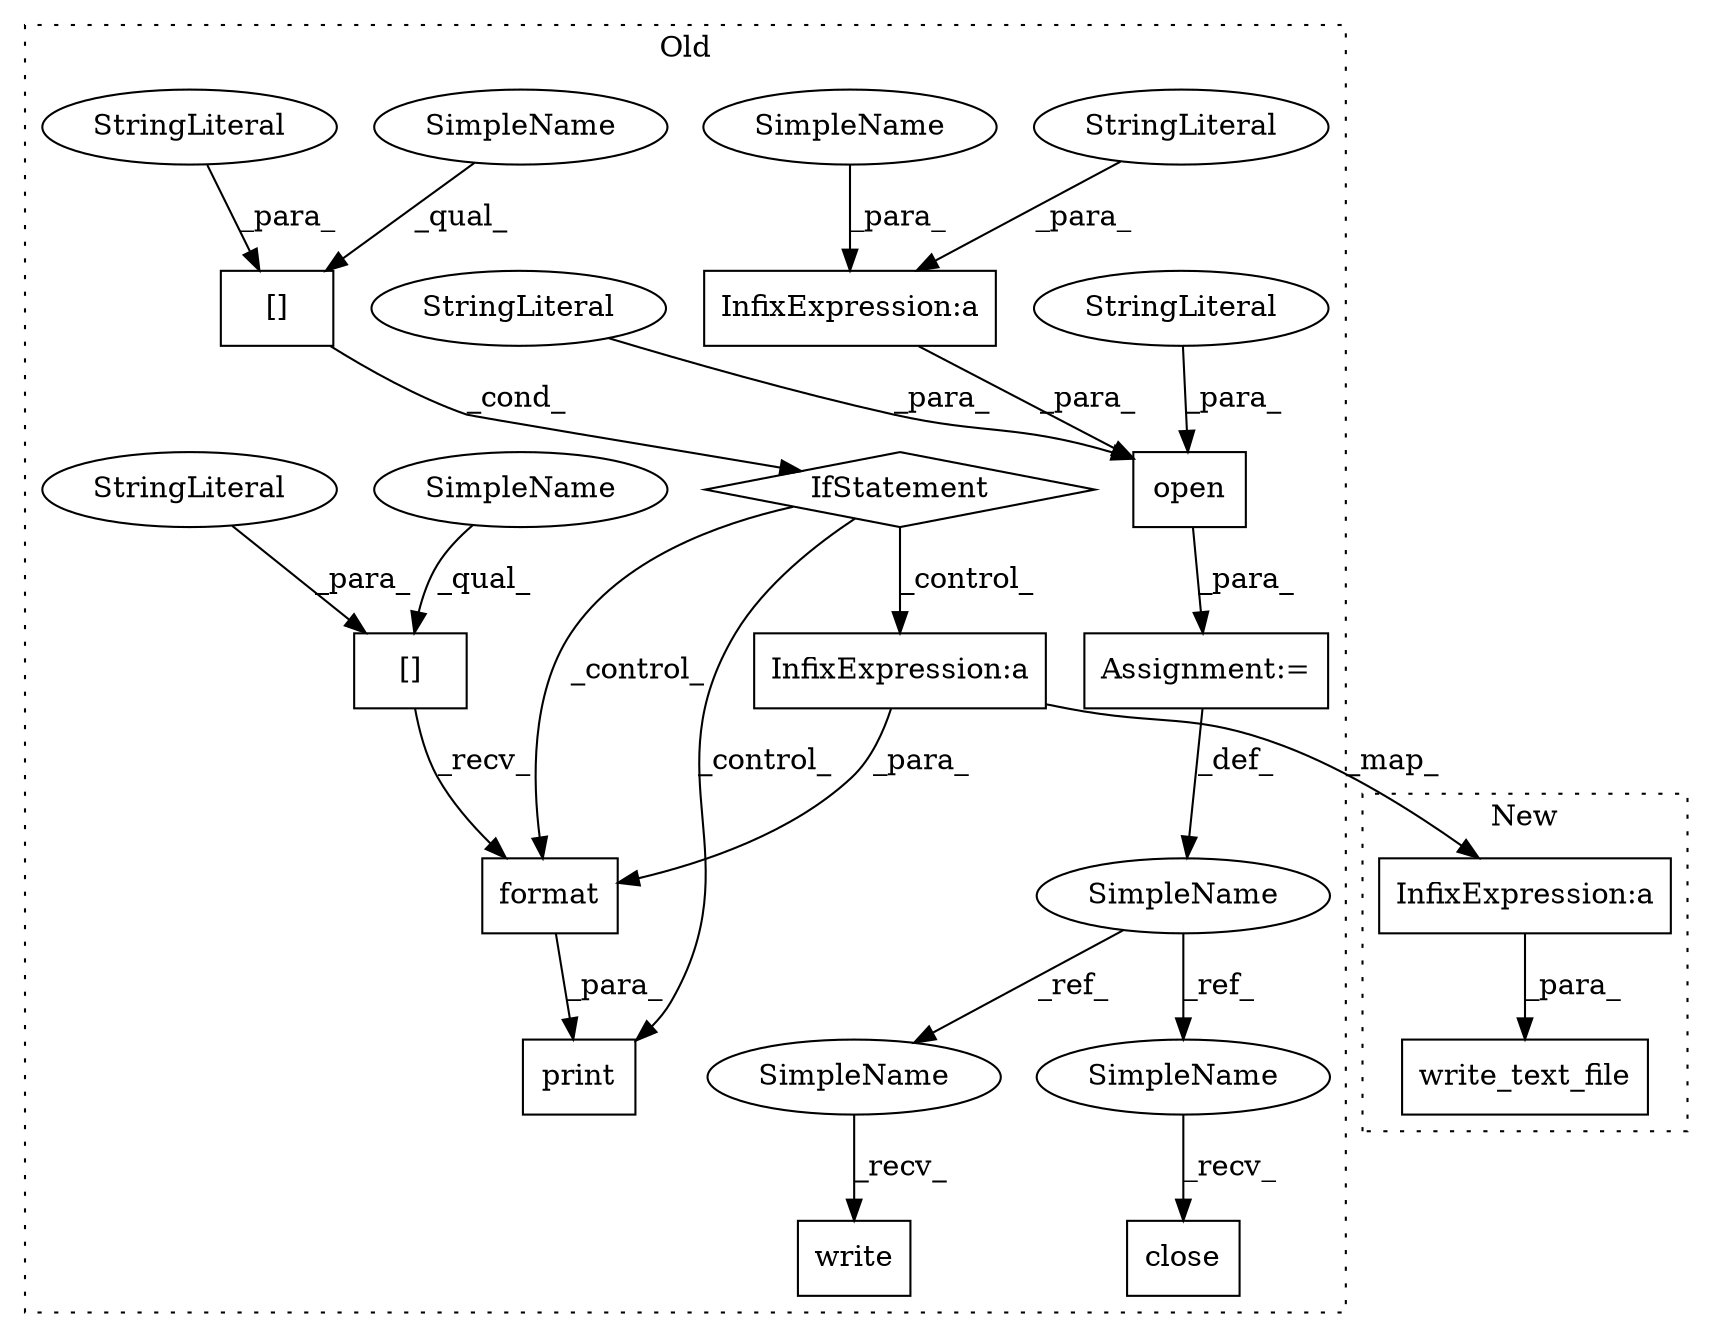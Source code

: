 digraph G {
subgraph cluster0 {
1 [label="close" a="32" s="21367" l="7" shape="box"];
3 [label="Assignment:=" a="7" s="21294" l="1" shape="box"];
4 [label="write" a="32" s="21347,21356" l="6,1" shape="box"];
5 [label="SimpleName" a="42" s="21291" l="3" shape="ellipse"];
6 [label="open" a="32" s="21302,21336" l="5,1" shape="box"];
7 [label="StringLiteral" a="45" s="21325" l="3" shape="ellipse"];
8 [label="StringLiteral" a="45" s="21329" l="7" shape="ellipse"];
9 [label="InfixExpression:a" a="27" s="21315" l="3" shape="box"];
10 [label="InfixExpression:a" a="27" s="21461" l="3" shape="box"];
12 [label="[]" a="2" s="21384,21402" l="9,1" shape="box"];
13 [label="print" a="32" s="21413,21471" l="6,1" shape="box"];
14 [label="[]" a="2" s="21419,21444" l="9,1" shape="box"];
15 [label="format" a="32" s="21446,21470" l="7,1" shape="box"];
16 [label="IfStatement" a="25" s="21380,21403" l="4,2" shape="diamond"];
17 [label="StringLiteral" a="45" s="21318" l="6" shape="ellipse"];
18 [label="StringLiteral" a="45" s="21428" l="16" shape="ellipse"];
19 [label="StringLiteral" a="45" s="21393" l="9" shape="ellipse"];
20 [label="SimpleName" a="42" s="21343" l="3" shape="ellipse"];
21 [label="SimpleName" a="42" s="21363" l="3" shape="ellipse"];
22 [label="SimpleName" a="42" s="21419" l="8" shape="ellipse"];
23 [label="SimpleName" a="42" s="21384" l="8" shape="ellipse"];
24 [label="SimpleName" a="42" s="21307" l="8" shape="ellipse"];
label = "Old";
style="dotted";
}
subgraph cluster1 {
2 [label="write_text_file" a="32" s="20952,20989" l="16,1" shape="box"];
11 [label="InfixExpression:a" a="27" s="20976" l="3" shape="box"];
label = "New";
style="dotted";
}
3 -> 5 [label="_def_"];
5 -> 20 [label="_ref_"];
5 -> 21 [label="_ref_"];
6 -> 3 [label="_para_"];
7 -> 6 [label="_para_"];
8 -> 6 [label="_para_"];
9 -> 6 [label="_para_"];
10 -> 11 [label="_map_"];
10 -> 15 [label="_para_"];
11 -> 2 [label="_para_"];
12 -> 16 [label="_cond_"];
14 -> 15 [label="_recv_"];
15 -> 13 [label="_para_"];
16 -> 10 [label="_control_"];
16 -> 15 [label="_control_"];
16 -> 13 [label="_control_"];
17 -> 9 [label="_para_"];
18 -> 14 [label="_para_"];
19 -> 12 [label="_para_"];
20 -> 4 [label="_recv_"];
21 -> 1 [label="_recv_"];
22 -> 14 [label="_qual_"];
23 -> 12 [label="_qual_"];
24 -> 9 [label="_para_"];
}
